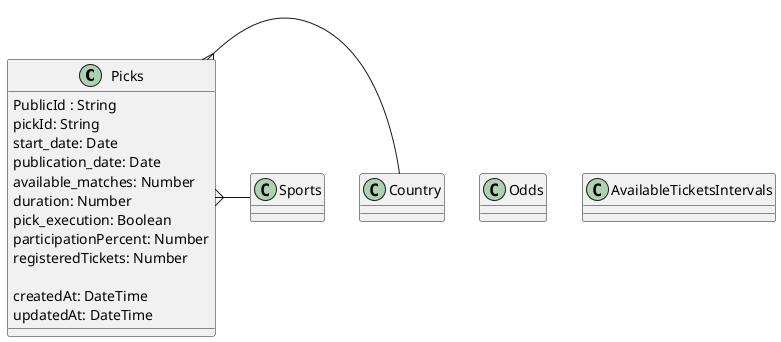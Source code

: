 @startuml

Class Picks {
  PublicId : String
  pickId: String
  start_date: Date
 publication_date: Date
 available_matches: Number
 duration: Number
 pick_execution: Boolean
 participationPercent: Number
 registeredTickets: Number
 
 createdAt: DateTime
 updatedAt: DateTime
}
Class Country
Class Odds
Class AvailableTicketsIntervals {

}

Picks }- Country
Picks }- Sports


@enduml